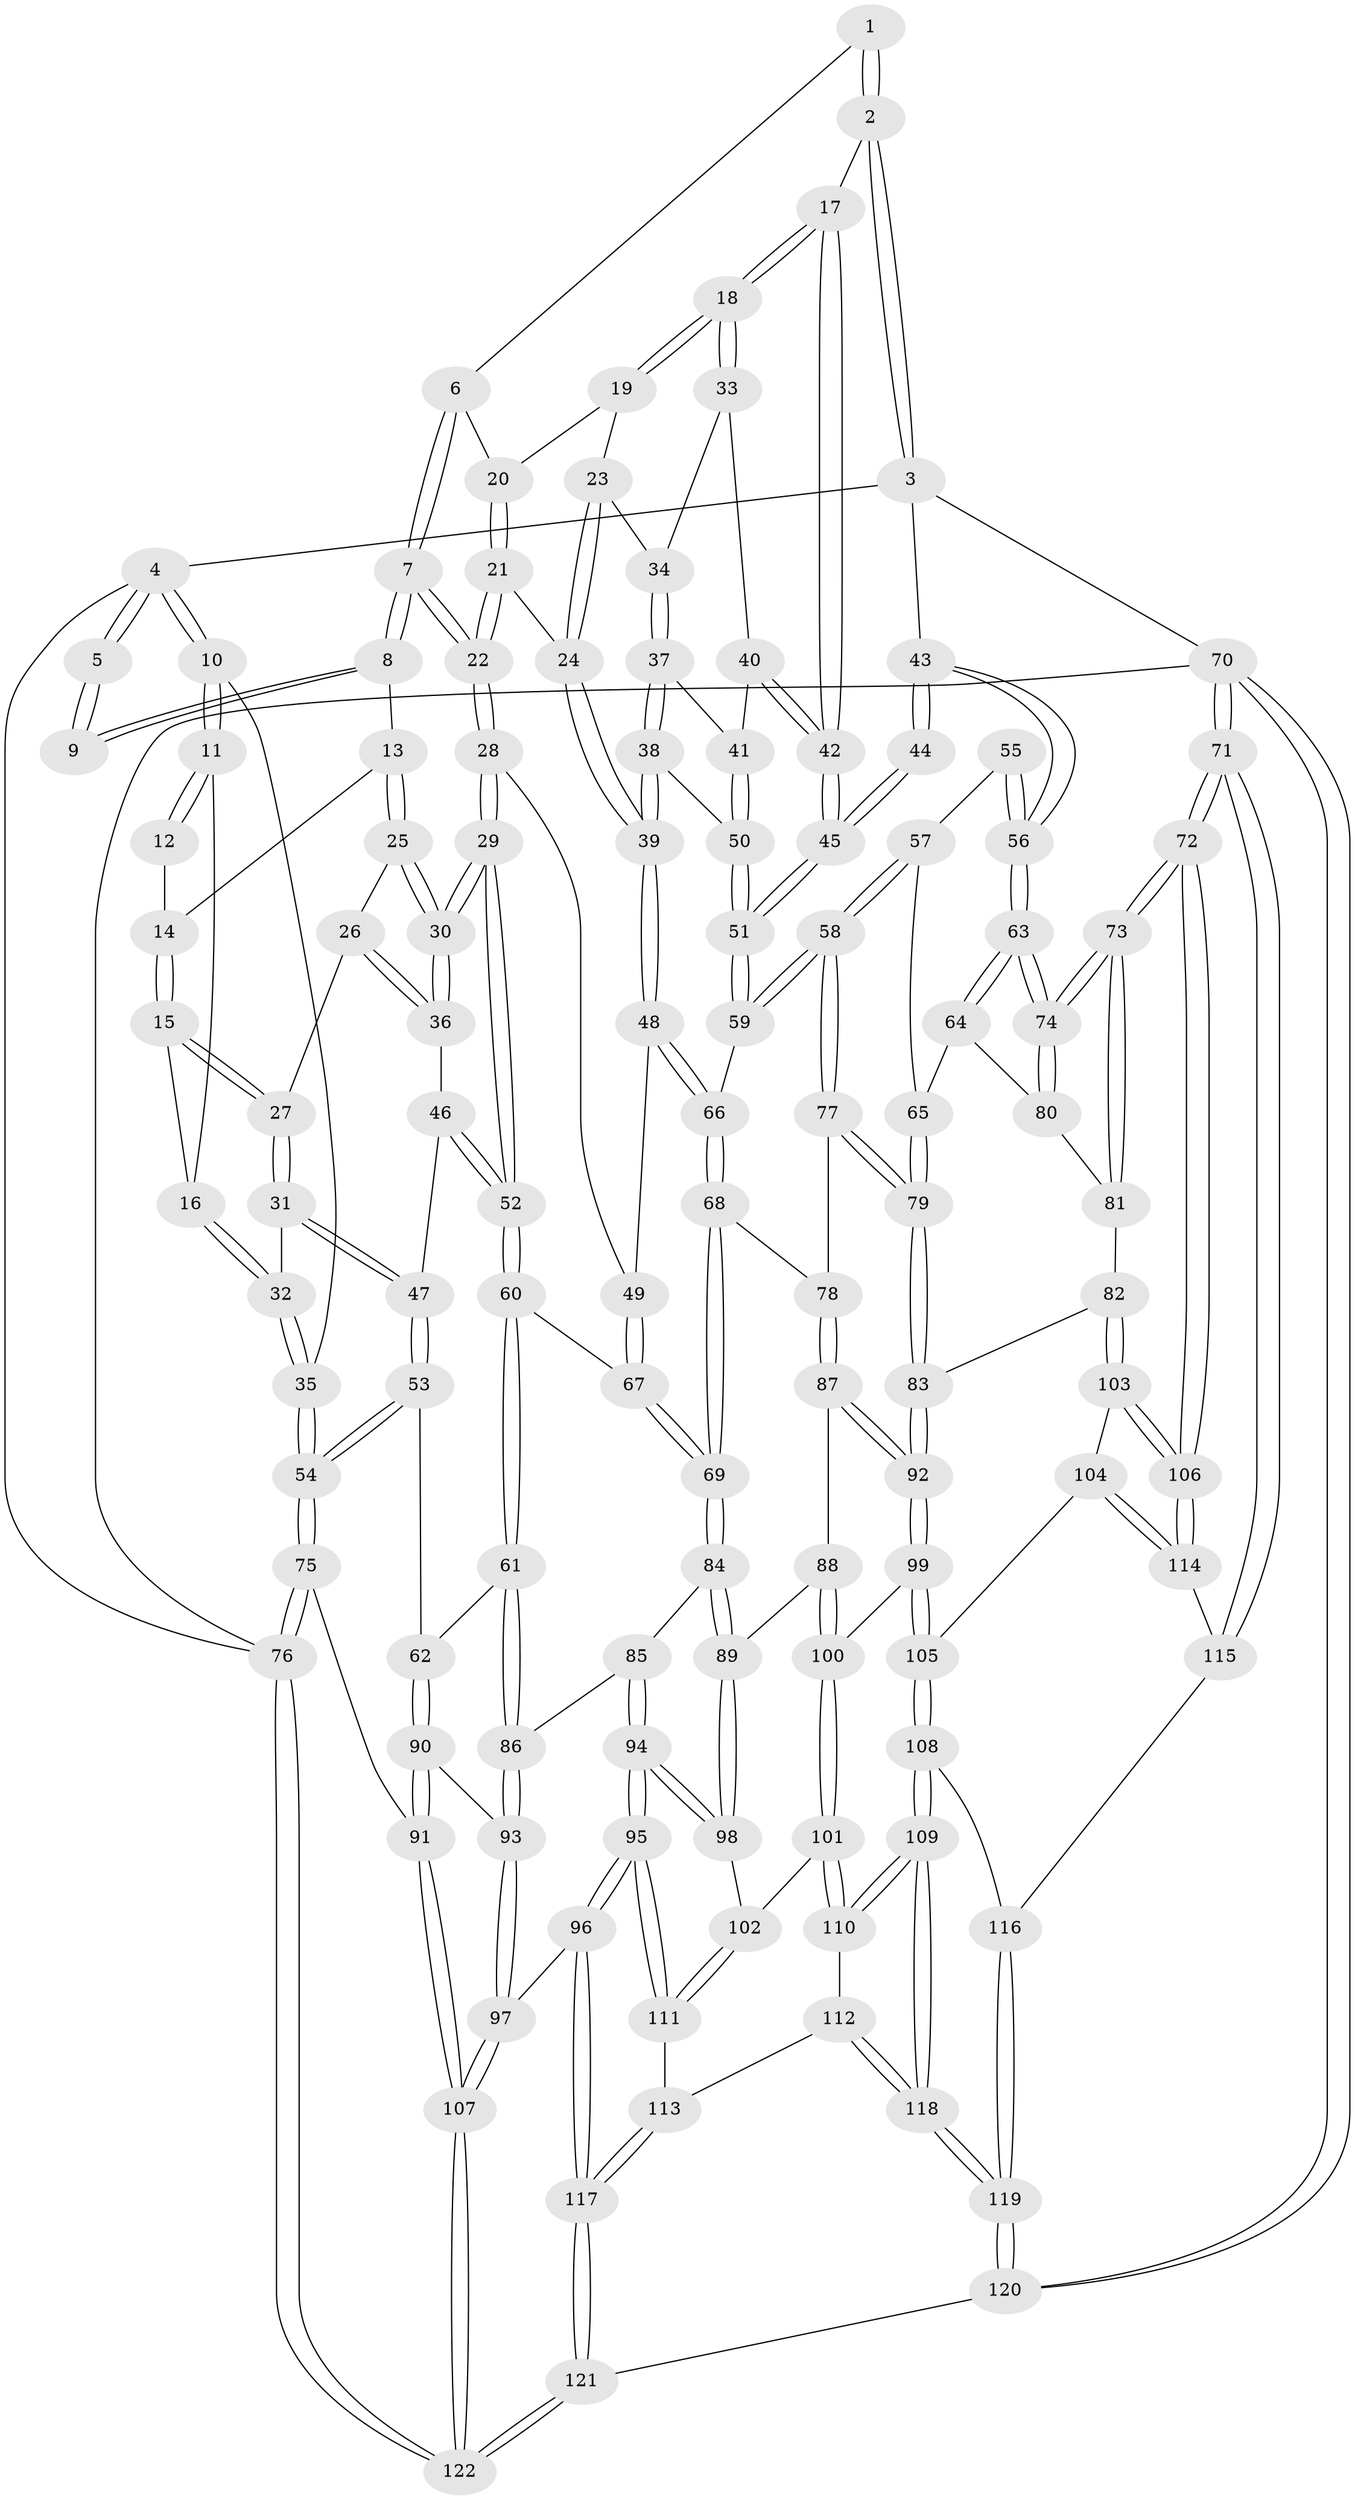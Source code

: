 // Generated by graph-tools (version 1.1) at 2025/17/03/09/25 04:17:18]
// undirected, 122 vertices, 302 edges
graph export_dot {
graph [start="1"]
  node [color=gray90,style=filled];
  1 [pos="+0.47234153072427176+0"];
  2 [pos="+0.9721481011916155+0"];
  3 [pos="+1+0"];
  4 [pos="+0+0"];
  5 [pos="+0.2764793455260969+0"];
  6 [pos="+0.4659070862682308+0.07476622811349667"];
  7 [pos="+0.37864098330457024+0.13786125639364702"];
  8 [pos="+0.2617746702703752+0.054167332386250176"];
  9 [pos="+0.27463264638775226+0"];
  10 [pos="+0+0"];
  11 [pos="+0+0.02436868586881666"];
  12 [pos="+0.11811853104150138+0.03756317604135474"];
  13 [pos="+0.24069814219893035+0.07866668814762623"];
  14 [pos="+0.14067694216874083+0.09420148999230432"];
  15 [pos="+0.10136093343382648+0.12049932373355174"];
  16 [pos="+0+0.0741399062018798"];
  17 [pos="+0.9175188719194985+0"];
  18 [pos="+0.9153847245167323+0"];
  19 [pos="+0.6313015672748467+0.06860206017960485"];
  20 [pos="+0.5111067532208915+0.11035827378207057"];
  21 [pos="+0.533998601895446+0.18931109171829535"];
  22 [pos="+0.38009657627632676+0.19268927784677198"];
  23 [pos="+0.598026078486264+0.17080481398197173"];
  24 [pos="+0.5372057854624003+0.19351529975892104"];
  25 [pos="+0.23489315357659124+0.11344474863789143"];
  26 [pos="+0.16570171442808104+0.1859650011778217"];
  27 [pos="+0.11529044996470202+0.19641246068023321"];
  28 [pos="+0.3527420318546856+0.28765463802798014"];
  29 [pos="+0.3324887352742295+0.29950845368278034"];
  30 [pos="+0.26421168371981757+0.23875565978064311"];
  31 [pos="+0.09460360979518034+0.23891131285704517"];
  32 [pos="+0.05320675061400032+0.2001395237364165"];
  33 [pos="+0.7192395061169331+0.14867352647912752"];
  34 [pos="+0.6555781655058884+0.19439097937150315"];
  35 [pos="+0+0.11195306865343138"];
  36 [pos="+0.22583062779202764+0.23535468572547766"];
  37 [pos="+0.6536269523064384+0.20635617325866765"];
  38 [pos="+0.6075695966192408+0.27856966613452133"];
  39 [pos="+0.5400719757568787+0.2900380786934856"];
  40 [pos="+0.7237309490206827+0.20714345277664997"];
  41 [pos="+0.6997899774041736+0.26333148054391065"];
  42 [pos="+0.791765928017872+0.2901809432260226"];
  43 [pos="+1+0"];
  44 [pos="+0.8455079474239704+0.2944396396988062"];
  45 [pos="+0.7916431330899304+0.2935963637755342"];
  46 [pos="+0.15528589505173387+0.2638384576779612"];
  47 [pos="+0.09118215632593714+0.2656376465571283"];
  48 [pos="+0.5170770176773721+0.32153734091866065"];
  49 [pos="+0.5122027725248793+0.3207301244023889"];
  50 [pos="+0.7038084840947552+0.31435150670996337"];
  51 [pos="+0.7427264092219641+0.35475354186053715"];
  52 [pos="+0.2949522108647291+0.3718284885233231"];
  53 [pos="+0.022964592184902835+0.3778286193703846"];
  54 [pos="+0+0.3984831731583795"];
  55 [pos="+0.8841813447233028+0.31890045311909265"];
  56 [pos="+1+0.289438346023932"];
  57 [pos="+0.8755648658287268+0.34932803748797203"];
  58 [pos="+0.766410838592406+0.4594016767495237"];
  59 [pos="+0.7424072777870312+0.386940352296226"];
  60 [pos="+0.2735052030771145+0.42819171617184365"];
  61 [pos="+0.2292858987166207+0.46439271975139795"];
  62 [pos="+0.16661229104282815+0.4507252311032871"];
  63 [pos="+1+0.345298486649025"];
  64 [pos="+0.9809153210764028+0.4295255062080741"];
  65 [pos="+0.9712619855717395+0.43081112733740384"];
  66 [pos="+0.5330096991970859+0.37063829692006334"];
  67 [pos="+0.369915853886462+0.4601413613008187"];
  68 [pos="+0.5252636650128498+0.47782748687564924"];
  69 [pos="+0.4938599214358524+0.5086571037538147"];
  70 [pos="+1+1"];
  71 [pos="+1+1"];
  72 [pos="+1+1"];
  73 [pos="+1+0.7089372429404143"];
  74 [pos="+1+0.5305219742412327"];
  75 [pos="+0+0.6430473770682654"];
  76 [pos="+0+1"];
  77 [pos="+0.7696809962054256+0.47769179376687426"];
  78 [pos="+0.6489292645525694+0.5000790578887593"];
  79 [pos="+0.7711761413615073+0.4792671543817654"];
  80 [pos="+0.9302020735790901+0.5796829685120494"];
  81 [pos="+0.8810720875575497+0.6175877107104099"];
  82 [pos="+0.871709392850762+0.6203494117894516"];
  83 [pos="+0.7946307868801696+0.5793976617767367"];
  84 [pos="+0.491796387750961+0.5275299554042312"];
  85 [pos="+0.3465565523786994+0.6125049620091617"];
  86 [pos="+0.236704334702025+0.5073687516486167"];
  87 [pos="+0.6191624589931471+0.6089102653124826"];
  88 [pos="+0.5839123321692573+0.6321701824740023"];
  89 [pos="+0.5147995939489378+0.6141163797591698"];
  90 [pos="+0.03724733066248318+0.6390725809277752"];
  91 [pos="+0+0.6695523650040481"];
  92 [pos="+0.7524101184837826+0.6326004214126604"];
  93 [pos="+0.1931908667766459+0.6353109361660956"];
  94 [pos="+0.37036041033991773+0.7211147163849093"];
  95 [pos="+0.3183500878897063+0.7970176112045178"];
  96 [pos="+0.2882825901954204+0.820288406114878"];
  97 [pos="+0.23347776224990427+0.8208597879502142"];
  98 [pos="+0.47615097452024435+0.6877185809485704"];
  99 [pos="+0.718729732898273+0.7141119593062867"];
  100 [pos="+0.6340243321700941+0.7132561673321668"];
  101 [pos="+0.5809344013917781+0.7602882026211192"];
  102 [pos="+0.5339656760976043+0.7529963516212513"];
  103 [pos="+0.9030335755457358+0.7333197735452232"];
  104 [pos="+0.7648910317557787+0.7890700972180135"];
  105 [pos="+0.7447951114937407+0.7804750696879006"];
  106 [pos="+1+0.8555575621958708"];
  107 [pos="+0.19183343666159994+0.8432871420711608"];
  108 [pos="+0.681940265604293+0.8478627129354057"];
  109 [pos="+0.6431427339967273+0.8806750908386578"];
  110 [pos="+0.5859948784655744+0.7741581247630067"];
  111 [pos="+0.4915655671043054+0.8293450306445354"];
  112 [pos="+0.5203055044629099+0.8751110206528643"];
  113 [pos="+0.5138831861125936+0.8699611216340551"];
  114 [pos="+0.7834894194188742+0.8154660125581356"];
  115 [pos="+0.8070805936715443+0.8880890641666067"];
  116 [pos="+0.7798171464683712+0.9096460459564749"];
  117 [pos="+0.3687950260182884+0.9308945779366888"];
  118 [pos="+0.6100819582678683+0.9703897769397666"];
  119 [pos="+0.6189542893074408+1"];
  120 [pos="+0.6126444852279099+1"];
  121 [pos="+0.47357801679580735+1"];
  122 [pos="+0+1"];
  1 -- 2;
  1 -- 2;
  1 -- 6;
  2 -- 3;
  2 -- 3;
  2 -- 17;
  3 -- 4;
  3 -- 43;
  3 -- 70;
  4 -- 5;
  4 -- 5;
  4 -- 10;
  4 -- 10;
  4 -- 76;
  5 -- 9;
  5 -- 9;
  6 -- 7;
  6 -- 7;
  6 -- 20;
  7 -- 8;
  7 -- 8;
  7 -- 22;
  7 -- 22;
  8 -- 9;
  8 -- 9;
  8 -- 13;
  10 -- 11;
  10 -- 11;
  10 -- 35;
  11 -- 12;
  11 -- 12;
  11 -- 16;
  12 -- 14;
  13 -- 14;
  13 -- 25;
  13 -- 25;
  14 -- 15;
  14 -- 15;
  15 -- 16;
  15 -- 27;
  15 -- 27;
  16 -- 32;
  16 -- 32;
  17 -- 18;
  17 -- 18;
  17 -- 42;
  17 -- 42;
  18 -- 19;
  18 -- 19;
  18 -- 33;
  18 -- 33;
  19 -- 20;
  19 -- 23;
  20 -- 21;
  20 -- 21;
  21 -- 22;
  21 -- 22;
  21 -- 24;
  22 -- 28;
  22 -- 28;
  23 -- 24;
  23 -- 24;
  23 -- 34;
  24 -- 39;
  24 -- 39;
  25 -- 26;
  25 -- 30;
  25 -- 30;
  26 -- 27;
  26 -- 36;
  26 -- 36;
  27 -- 31;
  27 -- 31;
  28 -- 29;
  28 -- 29;
  28 -- 49;
  29 -- 30;
  29 -- 30;
  29 -- 52;
  29 -- 52;
  30 -- 36;
  30 -- 36;
  31 -- 32;
  31 -- 47;
  31 -- 47;
  32 -- 35;
  32 -- 35;
  33 -- 34;
  33 -- 40;
  34 -- 37;
  34 -- 37;
  35 -- 54;
  35 -- 54;
  36 -- 46;
  37 -- 38;
  37 -- 38;
  37 -- 41;
  38 -- 39;
  38 -- 39;
  38 -- 50;
  39 -- 48;
  39 -- 48;
  40 -- 41;
  40 -- 42;
  40 -- 42;
  41 -- 50;
  41 -- 50;
  42 -- 45;
  42 -- 45;
  43 -- 44;
  43 -- 44;
  43 -- 56;
  43 -- 56;
  44 -- 45;
  44 -- 45;
  45 -- 51;
  45 -- 51;
  46 -- 47;
  46 -- 52;
  46 -- 52;
  47 -- 53;
  47 -- 53;
  48 -- 49;
  48 -- 66;
  48 -- 66;
  49 -- 67;
  49 -- 67;
  50 -- 51;
  50 -- 51;
  51 -- 59;
  51 -- 59;
  52 -- 60;
  52 -- 60;
  53 -- 54;
  53 -- 54;
  53 -- 62;
  54 -- 75;
  54 -- 75;
  55 -- 56;
  55 -- 56;
  55 -- 57;
  56 -- 63;
  56 -- 63;
  57 -- 58;
  57 -- 58;
  57 -- 65;
  58 -- 59;
  58 -- 59;
  58 -- 77;
  58 -- 77;
  59 -- 66;
  60 -- 61;
  60 -- 61;
  60 -- 67;
  61 -- 62;
  61 -- 86;
  61 -- 86;
  62 -- 90;
  62 -- 90;
  63 -- 64;
  63 -- 64;
  63 -- 74;
  63 -- 74;
  64 -- 65;
  64 -- 80;
  65 -- 79;
  65 -- 79;
  66 -- 68;
  66 -- 68;
  67 -- 69;
  67 -- 69;
  68 -- 69;
  68 -- 69;
  68 -- 78;
  69 -- 84;
  69 -- 84;
  70 -- 71;
  70 -- 71;
  70 -- 120;
  70 -- 120;
  70 -- 76;
  71 -- 72;
  71 -- 72;
  71 -- 115;
  71 -- 115;
  72 -- 73;
  72 -- 73;
  72 -- 106;
  72 -- 106;
  73 -- 74;
  73 -- 74;
  73 -- 81;
  73 -- 81;
  74 -- 80;
  74 -- 80;
  75 -- 76;
  75 -- 76;
  75 -- 91;
  76 -- 122;
  76 -- 122;
  77 -- 78;
  77 -- 79;
  77 -- 79;
  78 -- 87;
  78 -- 87;
  79 -- 83;
  79 -- 83;
  80 -- 81;
  81 -- 82;
  82 -- 83;
  82 -- 103;
  82 -- 103;
  83 -- 92;
  83 -- 92;
  84 -- 85;
  84 -- 89;
  84 -- 89;
  85 -- 86;
  85 -- 94;
  85 -- 94;
  86 -- 93;
  86 -- 93;
  87 -- 88;
  87 -- 92;
  87 -- 92;
  88 -- 89;
  88 -- 100;
  88 -- 100;
  89 -- 98;
  89 -- 98;
  90 -- 91;
  90 -- 91;
  90 -- 93;
  91 -- 107;
  91 -- 107;
  92 -- 99;
  92 -- 99;
  93 -- 97;
  93 -- 97;
  94 -- 95;
  94 -- 95;
  94 -- 98;
  94 -- 98;
  95 -- 96;
  95 -- 96;
  95 -- 111;
  95 -- 111;
  96 -- 97;
  96 -- 117;
  96 -- 117;
  97 -- 107;
  97 -- 107;
  98 -- 102;
  99 -- 100;
  99 -- 105;
  99 -- 105;
  100 -- 101;
  100 -- 101;
  101 -- 102;
  101 -- 110;
  101 -- 110;
  102 -- 111;
  102 -- 111;
  103 -- 104;
  103 -- 106;
  103 -- 106;
  104 -- 105;
  104 -- 114;
  104 -- 114;
  105 -- 108;
  105 -- 108;
  106 -- 114;
  106 -- 114;
  107 -- 122;
  107 -- 122;
  108 -- 109;
  108 -- 109;
  108 -- 116;
  109 -- 110;
  109 -- 110;
  109 -- 118;
  109 -- 118;
  110 -- 112;
  111 -- 113;
  112 -- 113;
  112 -- 118;
  112 -- 118;
  113 -- 117;
  113 -- 117;
  114 -- 115;
  115 -- 116;
  116 -- 119;
  116 -- 119;
  117 -- 121;
  117 -- 121;
  118 -- 119;
  118 -- 119;
  119 -- 120;
  119 -- 120;
  120 -- 121;
  121 -- 122;
  121 -- 122;
}
